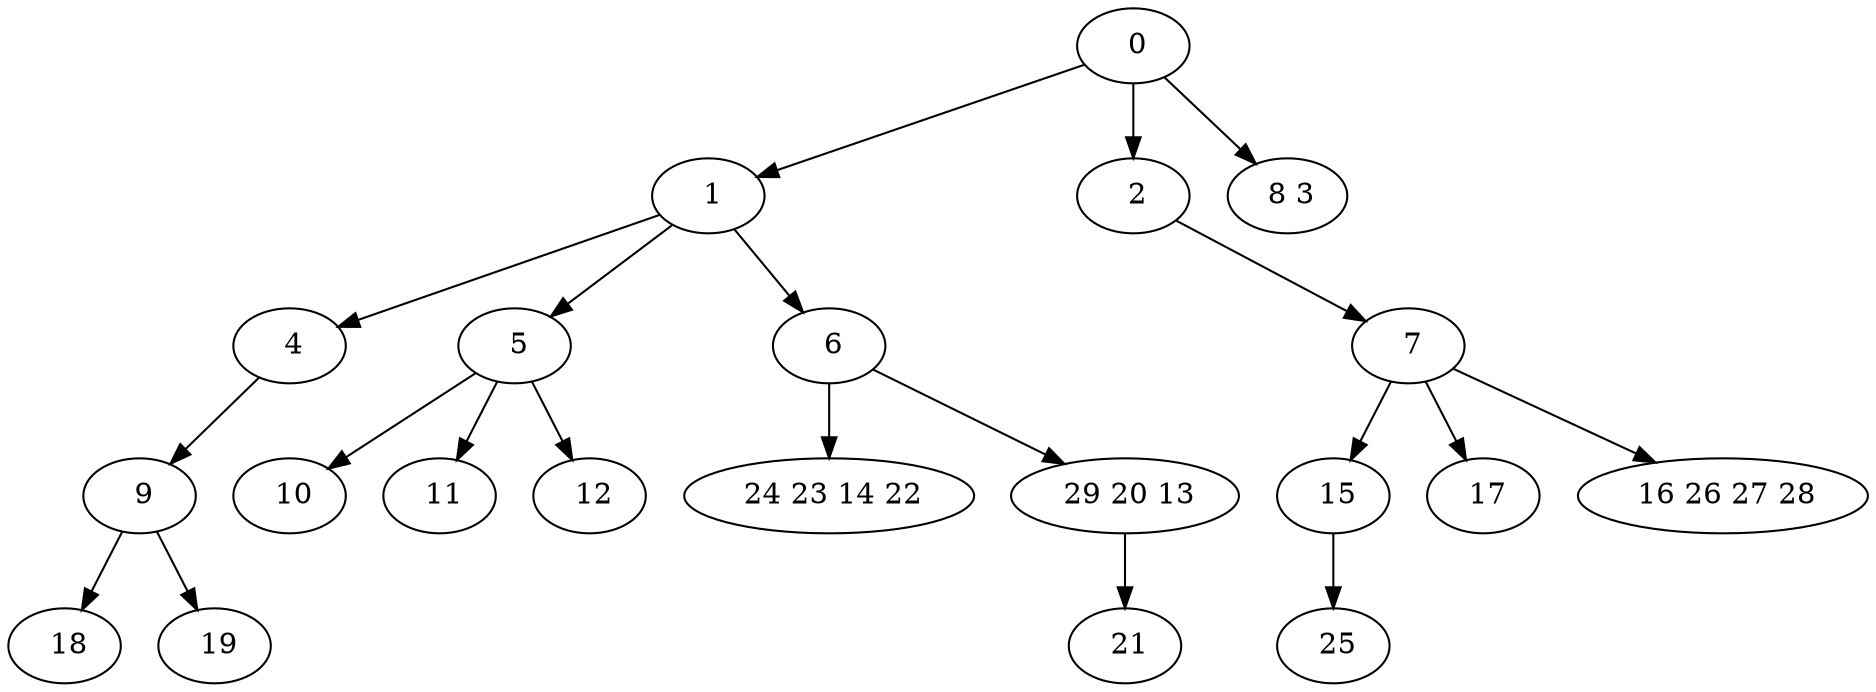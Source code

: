 digraph mytree {
" 0" -> " 1";
" 0" -> " 2";
" 0" -> " 8 3";
" 1" -> " 4";
" 1" -> " 5";
" 1" -> " 6";
" 2" -> " 7";
" 8 3";
" 4" -> " 9";
" 5" -> " 10";
" 5" -> " 11";
" 5" -> " 12";
" 6" -> " 24 23 14 22";
" 6" -> " 29 20 13";
" 7" -> " 15";
" 7" -> " 17";
" 7" -> " 16 26 27 28";
" 9" -> " 18";
" 9" -> " 19";
" 10";
" 11";
" 12";
" 24 23 14 22";
" 29 20 13" -> " 21";
" 15" -> " 25";
" 17";
" 16 26 27 28";
" 18";
" 19";
" 25";
" 21";
}

